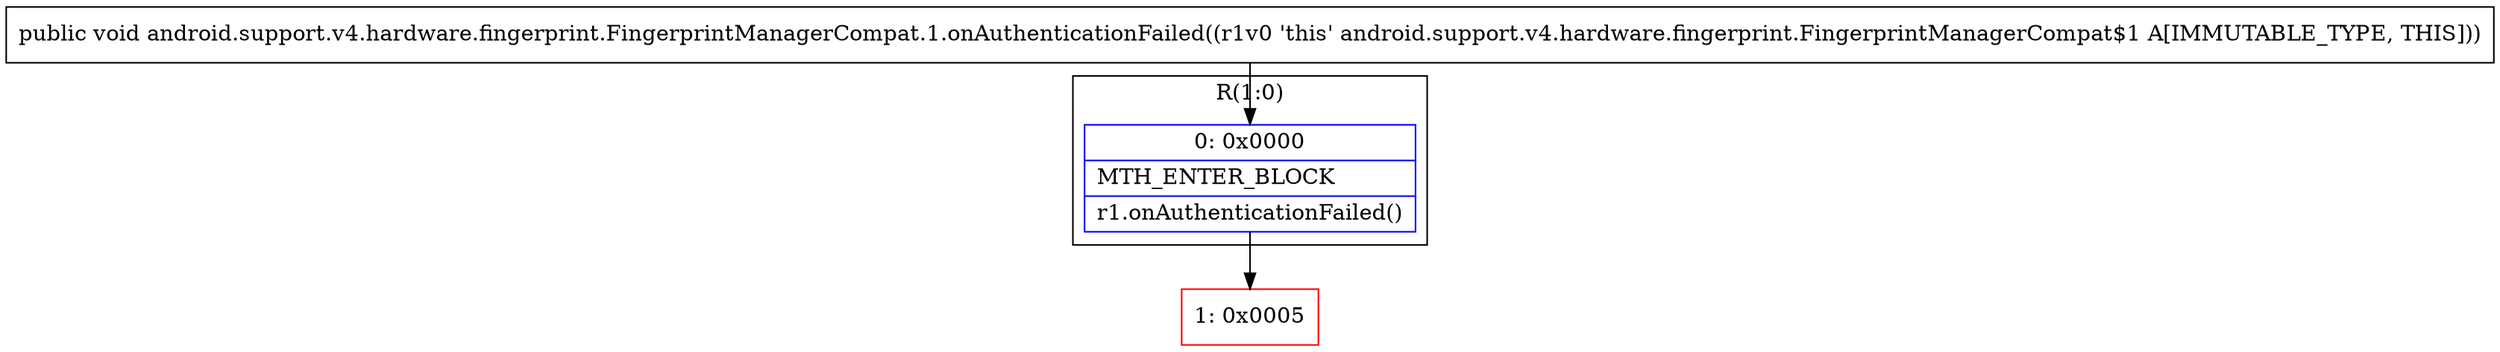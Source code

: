 digraph "CFG forandroid.support.v4.hardware.fingerprint.FingerprintManagerCompat.1.onAuthenticationFailed()V" {
subgraph cluster_Region_7431208 {
label = "R(1:0)";
node [shape=record,color=blue];
Node_0 [shape=record,label="{0\:\ 0x0000|MTH_ENTER_BLOCK\l|r1.onAuthenticationFailed()\l}"];
}
Node_1 [shape=record,color=red,label="{1\:\ 0x0005}"];
MethodNode[shape=record,label="{public void android.support.v4.hardware.fingerprint.FingerprintManagerCompat.1.onAuthenticationFailed((r1v0 'this' android.support.v4.hardware.fingerprint.FingerprintManagerCompat$1 A[IMMUTABLE_TYPE, THIS])) }"];
MethodNode -> Node_0;
Node_0 -> Node_1;
}

